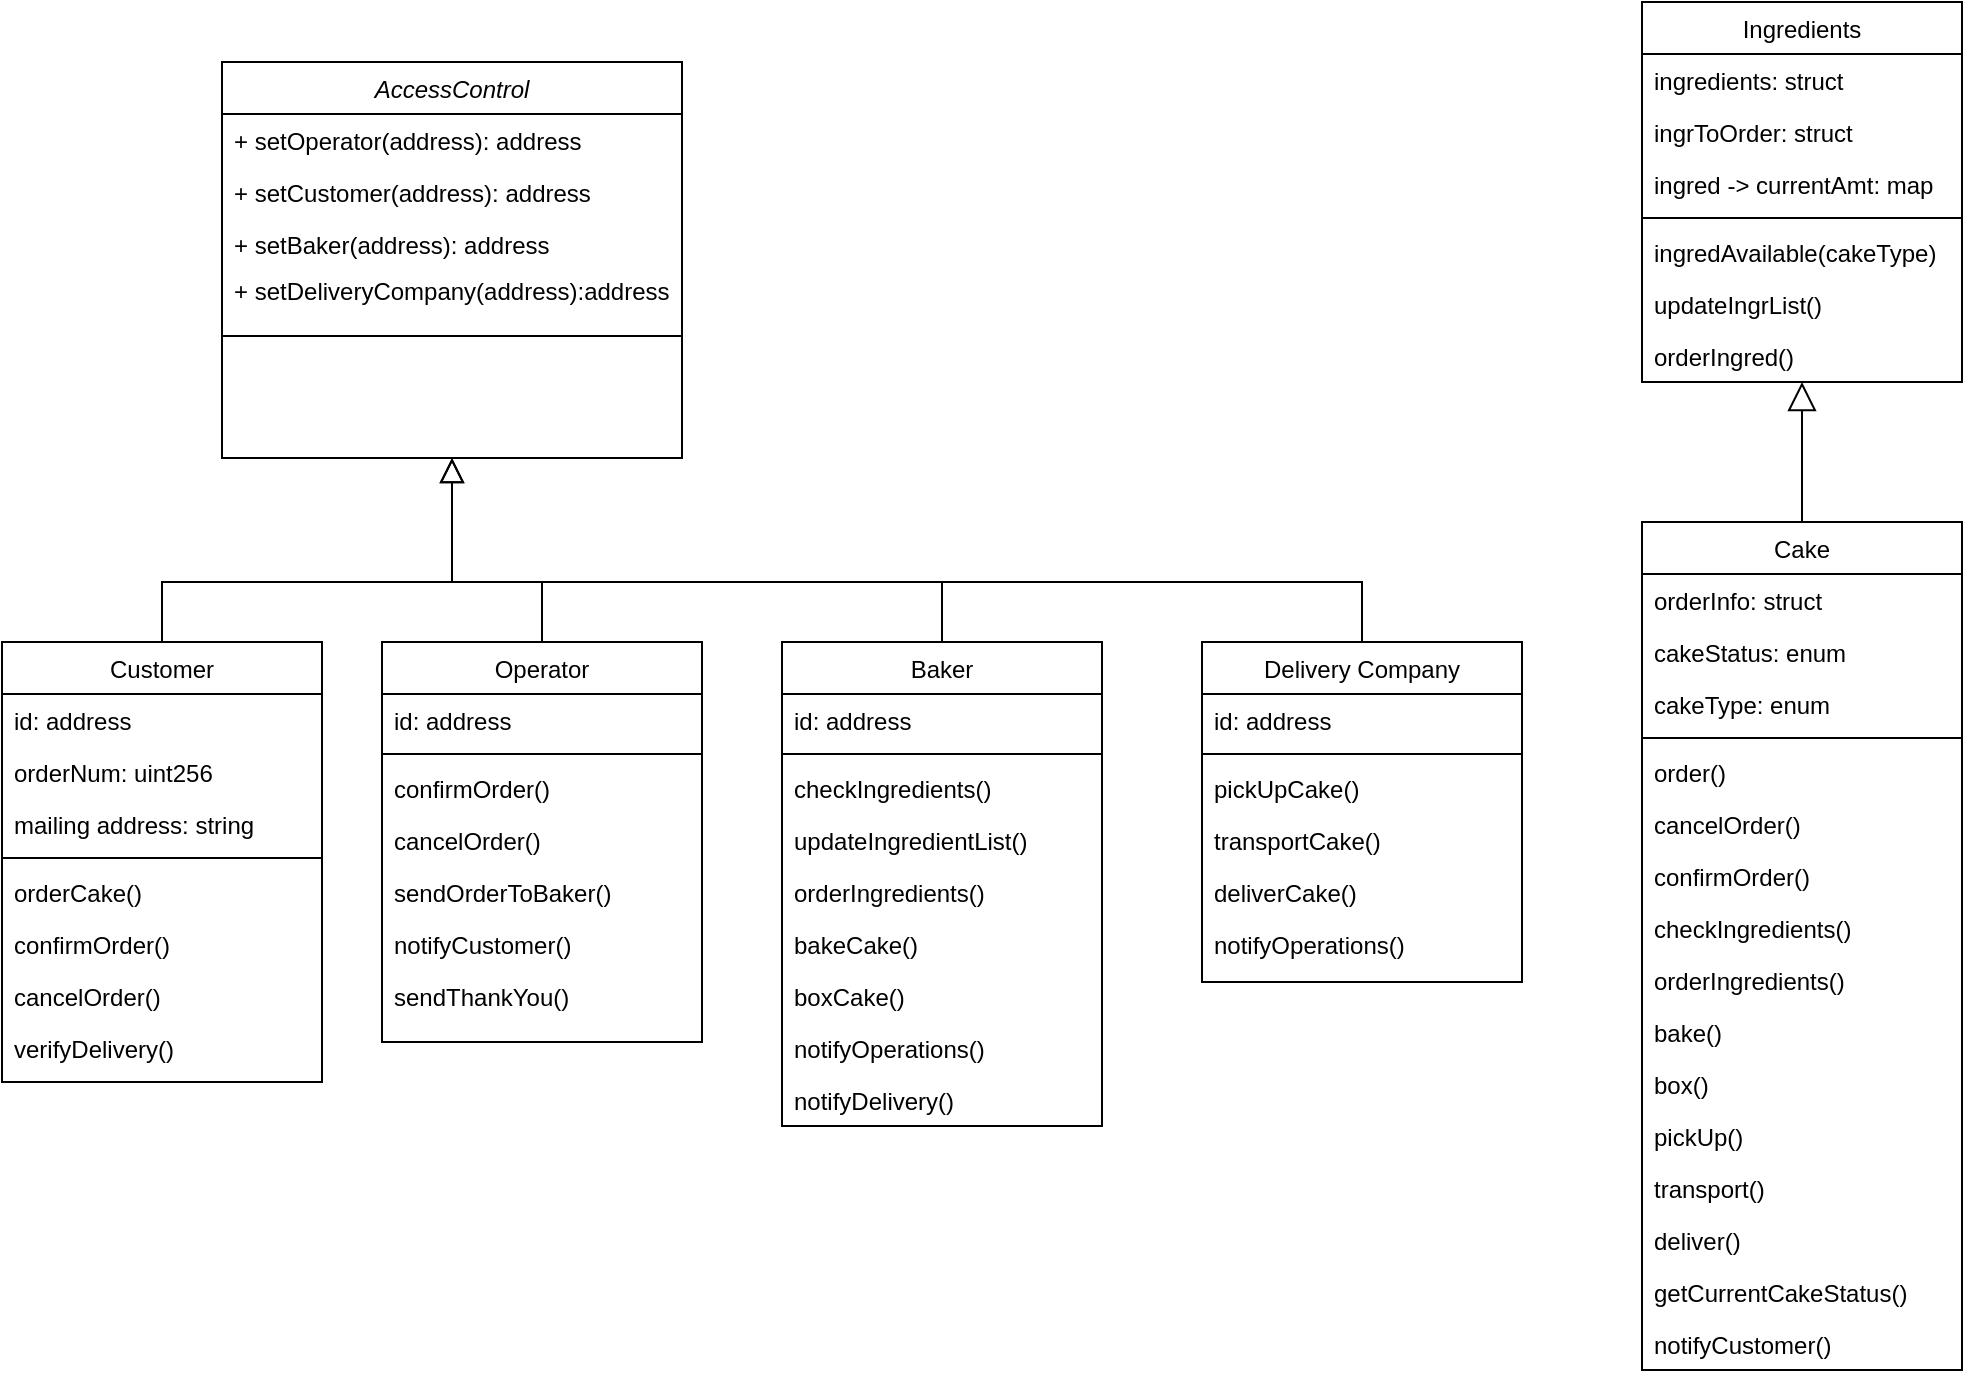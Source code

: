 <mxfile version="16.5.6" type="github">
  <diagram id="C5RBs43oDa-KdzZeNtuy" name="Page-1">
    <mxGraphModel dx="1422" dy="684" grid="1" gridSize="10" guides="1" tooltips="1" connect="1" arrows="1" fold="1" page="1" pageScale="1" pageWidth="827" pageHeight="1169" math="0" shadow="0">
      <root>
        <mxCell id="WIyWlLk6GJQsqaUBKTNV-0" />
        <mxCell id="WIyWlLk6GJQsqaUBKTNV-1" parent="WIyWlLk6GJQsqaUBKTNV-0" />
        <mxCell id="zkfFHV4jXpPFQw0GAbJ--0" value="AccessControl" style="swimlane;fontStyle=2;align=center;verticalAlign=top;childLayout=stackLayout;horizontal=1;startSize=26;horizontalStack=0;resizeParent=1;resizeLast=0;collapsible=1;marginBottom=0;rounded=0;shadow=0;strokeWidth=1;" parent="WIyWlLk6GJQsqaUBKTNV-1" vertex="1">
          <mxGeometry x="150" y="70" width="230" height="198" as="geometry">
            <mxRectangle x="230" y="140" width="160" height="26" as="alternateBounds" />
          </mxGeometry>
        </mxCell>
        <mxCell id="zkfFHV4jXpPFQw0GAbJ--1" value="+ setOperator(address): address" style="text;align=left;verticalAlign=top;spacingLeft=4;spacingRight=4;overflow=hidden;rotatable=0;points=[[0,0.5],[1,0.5]];portConstraint=eastwest;" parent="zkfFHV4jXpPFQw0GAbJ--0" vertex="1">
          <mxGeometry y="26" width="230" height="26" as="geometry" />
        </mxCell>
        <mxCell id="zkfFHV4jXpPFQw0GAbJ--2" value="+ setCustomer(address): address" style="text;align=left;verticalAlign=top;spacingLeft=4;spacingRight=4;overflow=hidden;rotatable=0;points=[[0,0.5],[1,0.5]];portConstraint=eastwest;rounded=0;shadow=0;html=0;" parent="zkfFHV4jXpPFQw0GAbJ--0" vertex="1">
          <mxGeometry y="52" width="230" height="26" as="geometry" />
        </mxCell>
        <mxCell id="zkfFHV4jXpPFQw0GAbJ--3" value="+ setBaker(address): address" style="text;align=left;verticalAlign=top;spacingLeft=4;spacingRight=4;overflow=hidden;rotatable=0;points=[[0,0.5],[1,0.5]];portConstraint=eastwest;rounded=0;shadow=0;html=0;" parent="zkfFHV4jXpPFQw0GAbJ--0" vertex="1">
          <mxGeometry y="78" width="230" height="26" as="geometry" />
        </mxCell>
        <mxCell id="MpG_z1vxm-hFfwKzx8mo-1" value="" style="line;strokeWidth=1;fillColor=none;align=left;verticalAlign=middle;spacingTop=-1;spacingLeft=3;spacingRight=3;rotatable=0;labelPosition=right;points=[];portConstraint=eastwest;" vertex="1" parent="zkfFHV4jXpPFQw0GAbJ--0">
          <mxGeometry y="104" width="230" height="66" as="geometry" />
        </mxCell>
        <mxCell id="zkfFHV4jXpPFQw0GAbJ--12" value="" style="endArrow=block;endSize=10;endFill=0;shadow=0;strokeWidth=1;rounded=0;edgeStyle=elbowEdgeStyle;elbow=vertical;exitX=0.5;exitY=0;exitDx=0;exitDy=0;" parent="WIyWlLk6GJQsqaUBKTNV-1" source="MpG_z1vxm-hFfwKzx8mo-71" target="zkfFHV4jXpPFQw0GAbJ--0" edge="1">
          <mxGeometry width="160" relative="1" as="geometry">
            <mxPoint x="120" y="360" as="sourcePoint" />
            <mxPoint x="200" y="203" as="targetPoint" />
            <Array as="points">
              <mxPoint x="265" y="330" />
            </Array>
          </mxGeometry>
        </mxCell>
        <mxCell id="zkfFHV4jXpPFQw0GAbJ--16" value="" style="endArrow=block;endSize=10;endFill=0;shadow=0;strokeWidth=1;rounded=0;edgeStyle=elbowEdgeStyle;elbow=vertical;exitX=0.5;exitY=0;exitDx=0;exitDy=0;" parent="WIyWlLk6GJQsqaUBKTNV-1" source="MpG_z1vxm-hFfwKzx8mo-61" target="zkfFHV4jXpPFQw0GAbJ--0" edge="1">
          <mxGeometry width="160" relative="1" as="geometry">
            <mxPoint x="310" y="358" as="sourcePoint" />
            <mxPoint x="310" y="271" as="targetPoint" />
            <Array as="points">
              <mxPoint x="265" y="330" />
              <mxPoint x="265" y="330" />
              <mxPoint x="265" y="330" />
              <mxPoint x="265" y="320" />
            </Array>
          </mxGeometry>
        </mxCell>
        <mxCell id="zkfFHV4jXpPFQw0GAbJ--17" value="Cake" style="swimlane;fontStyle=0;align=center;verticalAlign=top;childLayout=stackLayout;horizontal=1;startSize=26;horizontalStack=0;resizeParent=1;resizeLast=0;collapsible=1;marginBottom=0;rounded=0;shadow=0;strokeWidth=1;" parent="WIyWlLk6GJQsqaUBKTNV-1" vertex="1">
          <mxGeometry x="860" y="300" width="160" height="424" as="geometry">
            <mxRectangle x="550" y="140" width="160" height="26" as="alternateBounds" />
          </mxGeometry>
        </mxCell>
        <mxCell id="zkfFHV4jXpPFQw0GAbJ--18" value="orderInfo: struct" style="text;align=left;verticalAlign=top;spacingLeft=4;spacingRight=4;overflow=hidden;rotatable=0;points=[[0,0.5],[1,0.5]];portConstraint=eastwest;" parent="zkfFHV4jXpPFQw0GAbJ--17" vertex="1">
          <mxGeometry y="26" width="160" height="26" as="geometry" />
        </mxCell>
        <mxCell id="MpG_z1vxm-hFfwKzx8mo-56" value="cakeStatus: enum" style="text;align=left;verticalAlign=top;spacingLeft=4;spacingRight=4;overflow=hidden;rotatable=0;points=[[0,0.5],[1,0.5]];portConstraint=eastwest;" vertex="1" parent="zkfFHV4jXpPFQw0GAbJ--17">
          <mxGeometry y="52" width="160" height="26" as="geometry" />
        </mxCell>
        <mxCell id="MpG_z1vxm-hFfwKzx8mo-99" value="cakeType: enum" style="text;align=left;verticalAlign=top;spacingLeft=4;spacingRight=4;overflow=hidden;rotatable=0;points=[[0,0.5],[1,0.5]];portConstraint=eastwest;" vertex="1" parent="zkfFHV4jXpPFQw0GAbJ--17">
          <mxGeometry y="78" width="160" height="26" as="geometry" />
        </mxCell>
        <mxCell id="zkfFHV4jXpPFQw0GAbJ--23" value="" style="line;html=1;strokeWidth=1;align=left;verticalAlign=middle;spacingTop=-1;spacingLeft=3;spacingRight=3;rotatable=0;labelPosition=right;points=[];portConstraint=eastwest;" parent="zkfFHV4jXpPFQw0GAbJ--17" vertex="1">
          <mxGeometry y="104" width="160" height="8" as="geometry" />
        </mxCell>
        <mxCell id="zkfFHV4jXpPFQw0GAbJ--24" value="order()" style="text;align=left;verticalAlign=top;spacingLeft=4;spacingRight=4;overflow=hidden;rotatable=0;points=[[0,0.5],[1,0.5]];portConstraint=eastwest;" parent="zkfFHV4jXpPFQw0GAbJ--17" vertex="1">
          <mxGeometry y="112" width="160" height="26" as="geometry" />
        </mxCell>
        <mxCell id="MpG_z1vxm-hFfwKzx8mo-59" value="cancelOrder()" style="text;align=left;verticalAlign=top;spacingLeft=4;spacingRight=4;overflow=hidden;rotatable=0;points=[[0,0.5],[1,0.5]];portConstraint=eastwest;" vertex="1" parent="zkfFHV4jXpPFQw0GAbJ--17">
          <mxGeometry y="138" width="160" height="26" as="geometry" />
        </mxCell>
        <mxCell id="zkfFHV4jXpPFQw0GAbJ--25" value="confirmOrder()" style="text;align=left;verticalAlign=top;spacingLeft=4;spacingRight=4;overflow=hidden;rotatable=0;points=[[0,0.5],[1,0.5]];portConstraint=eastwest;" parent="zkfFHV4jXpPFQw0GAbJ--17" vertex="1">
          <mxGeometry y="164" width="160" height="26" as="geometry" />
        </mxCell>
        <mxCell id="MpG_z1vxm-hFfwKzx8mo-50" value="checkIngredients()" style="text;align=left;verticalAlign=top;spacingLeft=4;spacingRight=4;overflow=hidden;rotatable=0;points=[[0,0.5],[1,0.5]];portConstraint=eastwest;" vertex="1" parent="zkfFHV4jXpPFQw0GAbJ--17">
          <mxGeometry y="190" width="160" height="26" as="geometry" />
        </mxCell>
        <mxCell id="MpG_z1vxm-hFfwKzx8mo-100" value="orderIngredients()" style="text;align=left;verticalAlign=top;spacingLeft=4;spacingRight=4;overflow=hidden;rotatable=0;points=[[0,0.5],[1,0.5]];portConstraint=eastwest;" vertex="1" parent="zkfFHV4jXpPFQw0GAbJ--17">
          <mxGeometry y="216" width="160" height="26" as="geometry" />
        </mxCell>
        <mxCell id="MpG_z1vxm-hFfwKzx8mo-51" value="bake()" style="text;align=left;verticalAlign=top;spacingLeft=4;spacingRight=4;overflow=hidden;rotatable=0;points=[[0,0.5],[1,0.5]];portConstraint=eastwest;" vertex="1" parent="zkfFHV4jXpPFQw0GAbJ--17">
          <mxGeometry y="242" width="160" height="26" as="geometry" />
        </mxCell>
        <mxCell id="MpG_z1vxm-hFfwKzx8mo-52" value="box()" style="text;align=left;verticalAlign=top;spacingLeft=4;spacingRight=4;overflow=hidden;rotatable=0;points=[[0,0.5],[1,0.5]];portConstraint=eastwest;" vertex="1" parent="zkfFHV4jXpPFQw0GAbJ--17">
          <mxGeometry y="268" width="160" height="26" as="geometry" />
        </mxCell>
        <mxCell id="MpG_z1vxm-hFfwKzx8mo-53" value="pickUp()" style="text;align=left;verticalAlign=top;spacingLeft=4;spacingRight=4;overflow=hidden;rotatable=0;points=[[0,0.5],[1,0.5]];portConstraint=eastwest;" vertex="1" parent="zkfFHV4jXpPFQw0GAbJ--17">
          <mxGeometry y="294" width="160" height="26" as="geometry" />
        </mxCell>
        <mxCell id="MpG_z1vxm-hFfwKzx8mo-54" value="transport()" style="text;align=left;verticalAlign=top;spacingLeft=4;spacingRight=4;overflow=hidden;rotatable=0;points=[[0,0.5],[1,0.5]];portConstraint=eastwest;" vertex="1" parent="zkfFHV4jXpPFQw0GAbJ--17">
          <mxGeometry y="320" width="160" height="26" as="geometry" />
        </mxCell>
        <mxCell id="MpG_z1vxm-hFfwKzx8mo-55" value="deliver()" style="text;align=left;verticalAlign=top;spacingLeft=4;spacingRight=4;overflow=hidden;rotatable=0;points=[[0,0.5],[1,0.5]];portConstraint=eastwest;" vertex="1" parent="zkfFHV4jXpPFQw0GAbJ--17">
          <mxGeometry y="346" width="160" height="26" as="geometry" />
        </mxCell>
        <mxCell id="MpG_z1vxm-hFfwKzx8mo-57" value="getCurrentCakeStatus()" style="text;align=left;verticalAlign=top;spacingLeft=4;spacingRight=4;overflow=hidden;rotatable=0;points=[[0,0.5],[1,0.5]];portConstraint=eastwest;" vertex="1" parent="zkfFHV4jXpPFQw0GAbJ--17">
          <mxGeometry y="372" width="160" height="26" as="geometry" />
        </mxCell>
        <mxCell id="MpG_z1vxm-hFfwKzx8mo-58" value="notifyCustomer()" style="text;align=left;verticalAlign=top;spacingLeft=4;spacingRight=4;overflow=hidden;rotatable=0;points=[[0,0.5],[1,0.5]];portConstraint=eastwest;" vertex="1" parent="zkfFHV4jXpPFQw0GAbJ--17">
          <mxGeometry y="398" width="160" height="26" as="geometry" />
        </mxCell>
        <mxCell id="MpG_z1vxm-hFfwKzx8mo-0" value="+ setDeliveryCompany(address):address" style="text;align=left;verticalAlign=top;spacingLeft=4;spacingRight=4;overflow=hidden;rotatable=0;points=[[0,0.5],[1,0.5]];portConstraint=eastwest;rounded=0;shadow=0;html=0;" vertex="1" parent="WIyWlLk6GJQsqaUBKTNV-1">
          <mxGeometry x="150" y="171" width="230" height="26" as="geometry" />
        </mxCell>
        <mxCell id="MpG_z1vxm-hFfwKzx8mo-3" value="Baker" style="swimlane;fontStyle=0;align=center;verticalAlign=top;childLayout=stackLayout;horizontal=1;startSize=26;horizontalStack=0;resizeParent=1;resizeLast=0;collapsible=1;marginBottom=0;rounded=0;shadow=0;strokeWidth=1;" vertex="1" parent="WIyWlLk6GJQsqaUBKTNV-1">
          <mxGeometry x="430" y="360" width="160" height="242" as="geometry">
            <mxRectangle x="130" y="380" width="160" height="26" as="alternateBounds" />
          </mxGeometry>
        </mxCell>
        <mxCell id="MpG_z1vxm-hFfwKzx8mo-4" value="id: address" style="text;align=left;verticalAlign=top;spacingLeft=4;spacingRight=4;overflow=hidden;rotatable=0;points=[[0,0.5],[1,0.5]];portConstraint=eastwest;" vertex="1" parent="MpG_z1vxm-hFfwKzx8mo-3">
          <mxGeometry y="26" width="160" height="26" as="geometry" />
        </mxCell>
        <mxCell id="MpG_z1vxm-hFfwKzx8mo-6" value="" style="line;html=1;strokeWidth=1;align=left;verticalAlign=middle;spacingTop=-1;spacingLeft=3;spacingRight=3;rotatable=0;labelPosition=right;points=[];portConstraint=eastwest;" vertex="1" parent="MpG_z1vxm-hFfwKzx8mo-3">
          <mxGeometry y="52" width="160" height="8" as="geometry" />
        </mxCell>
        <mxCell id="MpG_z1vxm-hFfwKzx8mo-8" value="checkIngredients()" style="text;align=left;verticalAlign=top;spacingLeft=4;spacingRight=4;overflow=hidden;rotatable=0;points=[[0,0.5],[1,0.5]];portConstraint=eastwest;" vertex="1" parent="MpG_z1vxm-hFfwKzx8mo-3">
          <mxGeometry y="60" width="160" height="26" as="geometry" />
        </mxCell>
        <mxCell id="MpG_z1vxm-hFfwKzx8mo-80" value="updateIngredientList()" style="text;align=left;verticalAlign=top;spacingLeft=4;spacingRight=4;overflow=hidden;rotatable=0;points=[[0,0.5],[1,0.5]];portConstraint=eastwest;" vertex="1" parent="MpG_z1vxm-hFfwKzx8mo-3">
          <mxGeometry y="86" width="160" height="26" as="geometry" />
        </mxCell>
        <mxCell id="MpG_z1vxm-hFfwKzx8mo-81" value="orderIngredients()" style="text;align=left;verticalAlign=top;spacingLeft=4;spacingRight=4;overflow=hidden;rotatable=0;points=[[0,0.5],[1,0.5]];portConstraint=eastwest;" vertex="1" parent="MpG_z1vxm-hFfwKzx8mo-3">
          <mxGeometry y="112" width="160" height="26" as="geometry" />
        </mxCell>
        <mxCell id="MpG_z1vxm-hFfwKzx8mo-82" value="bakeCake()" style="text;align=left;verticalAlign=top;spacingLeft=4;spacingRight=4;overflow=hidden;rotatable=0;points=[[0,0.5],[1,0.5]];portConstraint=eastwest;" vertex="1" parent="MpG_z1vxm-hFfwKzx8mo-3">
          <mxGeometry y="138" width="160" height="26" as="geometry" />
        </mxCell>
        <mxCell id="MpG_z1vxm-hFfwKzx8mo-83" value="boxCake()" style="text;align=left;verticalAlign=top;spacingLeft=4;spacingRight=4;overflow=hidden;rotatable=0;points=[[0,0.5],[1,0.5]];portConstraint=eastwest;" vertex="1" parent="MpG_z1vxm-hFfwKzx8mo-3">
          <mxGeometry y="164" width="160" height="26" as="geometry" />
        </mxCell>
        <mxCell id="MpG_z1vxm-hFfwKzx8mo-84" value="notifyOperations()" style="text;align=left;verticalAlign=top;spacingLeft=4;spacingRight=4;overflow=hidden;rotatable=0;points=[[0,0.5],[1,0.5]];portConstraint=eastwest;" vertex="1" parent="MpG_z1vxm-hFfwKzx8mo-3">
          <mxGeometry y="190" width="160" height="26" as="geometry" />
        </mxCell>
        <mxCell id="MpG_z1vxm-hFfwKzx8mo-85" value="notifyDelivery()" style="text;align=left;verticalAlign=top;spacingLeft=4;spacingRight=4;overflow=hidden;rotatable=0;points=[[0,0.5],[1,0.5]];portConstraint=eastwest;" vertex="1" parent="MpG_z1vxm-hFfwKzx8mo-3">
          <mxGeometry y="216" width="160" height="26" as="geometry" />
        </mxCell>
        <mxCell id="MpG_z1vxm-hFfwKzx8mo-31" value="Delivery Company" style="swimlane;fontStyle=0;align=center;verticalAlign=top;childLayout=stackLayout;horizontal=1;startSize=26;horizontalStack=0;resizeParent=1;resizeLast=0;collapsible=1;marginBottom=0;rounded=0;shadow=0;strokeWidth=1;" vertex="1" parent="WIyWlLk6GJQsqaUBKTNV-1">
          <mxGeometry x="640" y="360" width="160" height="170" as="geometry">
            <mxRectangle x="130" y="380" width="160" height="26" as="alternateBounds" />
          </mxGeometry>
        </mxCell>
        <mxCell id="MpG_z1vxm-hFfwKzx8mo-32" value="id: address" style="text;align=left;verticalAlign=top;spacingLeft=4;spacingRight=4;overflow=hidden;rotatable=0;points=[[0,0.5],[1,0.5]];portConstraint=eastwest;" vertex="1" parent="MpG_z1vxm-hFfwKzx8mo-31">
          <mxGeometry y="26" width="160" height="26" as="geometry" />
        </mxCell>
        <mxCell id="MpG_z1vxm-hFfwKzx8mo-34" value="" style="line;html=1;strokeWidth=1;align=left;verticalAlign=middle;spacingTop=-1;spacingLeft=3;spacingRight=3;rotatable=0;labelPosition=right;points=[];portConstraint=eastwest;" vertex="1" parent="MpG_z1vxm-hFfwKzx8mo-31">
          <mxGeometry y="52" width="160" height="8" as="geometry" />
        </mxCell>
        <mxCell id="MpG_z1vxm-hFfwKzx8mo-36" value="pickUpCake()" style="text;align=left;verticalAlign=top;spacingLeft=4;spacingRight=4;overflow=hidden;rotatable=0;points=[[0,0.5],[1,0.5]];portConstraint=eastwest;" vertex="1" parent="MpG_z1vxm-hFfwKzx8mo-31">
          <mxGeometry y="60" width="160" height="26" as="geometry" />
        </mxCell>
        <mxCell id="MpG_z1vxm-hFfwKzx8mo-87" value="transportCake()" style="text;align=left;verticalAlign=top;spacingLeft=4;spacingRight=4;overflow=hidden;rotatable=0;points=[[0,0.5],[1,0.5]];portConstraint=eastwest;" vertex="1" parent="MpG_z1vxm-hFfwKzx8mo-31">
          <mxGeometry y="86" width="160" height="26" as="geometry" />
        </mxCell>
        <mxCell id="MpG_z1vxm-hFfwKzx8mo-88" value="deliverCake()" style="text;align=left;verticalAlign=top;spacingLeft=4;spacingRight=4;overflow=hidden;rotatable=0;points=[[0,0.5],[1,0.5]];portConstraint=eastwest;" vertex="1" parent="MpG_z1vxm-hFfwKzx8mo-31">
          <mxGeometry y="112" width="160" height="26" as="geometry" />
        </mxCell>
        <mxCell id="MpG_z1vxm-hFfwKzx8mo-86" value="notifyOperations()" style="text;align=left;verticalAlign=top;spacingLeft=4;spacingRight=4;overflow=hidden;rotatable=0;points=[[0,0.5],[1,0.5]];portConstraint=eastwest;" vertex="1" parent="MpG_z1vxm-hFfwKzx8mo-31">
          <mxGeometry y="138" width="160" height="26" as="geometry" />
        </mxCell>
        <mxCell id="MpG_z1vxm-hFfwKzx8mo-39" value="" style="edgeStyle=elbowEdgeStyle;html=1;elbow=vertical;verticalAlign=bottom;endArrow=none;rounded=0;entryX=0.5;entryY=0;entryDx=0;entryDy=0;" edge="1" parent="WIyWlLk6GJQsqaUBKTNV-1" target="MpG_z1vxm-hFfwKzx8mo-31">
          <mxGeometry x="1" relative="1" as="geometry">
            <mxPoint x="700" y="304" as="targetPoint" />
            <mxPoint x="510" y="330" as="sourcePoint" />
            <Array as="points">
              <mxPoint x="690" y="330" />
              <mxPoint x="670" y="281" />
              <mxPoint x="670" y="310" />
              <mxPoint x="700" y="320" />
              <mxPoint x="760" y="290" />
              <mxPoint x="690" y="280" />
              <mxPoint x="750" y="293" />
            </Array>
          </mxGeometry>
        </mxCell>
        <mxCell id="MpG_z1vxm-hFfwKzx8mo-40" value="" style="edgeStyle=elbowEdgeStyle;html=1;elbow=vertical;verticalAlign=bottom;endArrow=none;rounded=0;entryX=0.5;entryY=0;entryDx=0;entryDy=0;" edge="1" parent="WIyWlLk6GJQsqaUBKTNV-1" target="MpG_z1vxm-hFfwKzx8mo-3">
          <mxGeometry x="1" relative="1" as="geometry">
            <mxPoint x="560" y="304" as="targetPoint" />
            <mxPoint x="280" y="330" as="sourcePoint" />
            <Array as="points">
              <mxPoint x="330" y="330" />
              <mxPoint x="450" y="280" />
              <mxPoint x="420" y="280" />
              <mxPoint x="280" y="300" />
              <mxPoint x="410" y="330" />
              <mxPoint x="380" y="300" />
            </Array>
          </mxGeometry>
        </mxCell>
        <mxCell id="MpG_z1vxm-hFfwKzx8mo-61" value="Operator" style="swimlane;fontStyle=0;align=center;verticalAlign=top;childLayout=stackLayout;horizontal=1;startSize=26;horizontalStack=0;resizeParent=1;resizeLast=0;collapsible=1;marginBottom=0;rounded=0;shadow=0;strokeWidth=1;" vertex="1" parent="WIyWlLk6GJQsqaUBKTNV-1">
          <mxGeometry x="230" y="360" width="160" height="200" as="geometry">
            <mxRectangle x="130" y="380" width="160" height="26" as="alternateBounds" />
          </mxGeometry>
        </mxCell>
        <mxCell id="MpG_z1vxm-hFfwKzx8mo-62" value="id: address" style="text;align=left;verticalAlign=top;spacingLeft=4;spacingRight=4;overflow=hidden;rotatable=0;points=[[0,0.5],[1,0.5]];portConstraint=eastwest;" vertex="1" parent="MpG_z1vxm-hFfwKzx8mo-61">
          <mxGeometry y="26" width="160" height="26" as="geometry" />
        </mxCell>
        <mxCell id="MpG_z1vxm-hFfwKzx8mo-64" value="" style="line;html=1;strokeWidth=1;align=left;verticalAlign=middle;spacingTop=-1;spacingLeft=3;spacingRight=3;rotatable=0;labelPosition=right;points=[];portConstraint=eastwest;" vertex="1" parent="MpG_z1vxm-hFfwKzx8mo-61">
          <mxGeometry y="52" width="160" height="8" as="geometry" />
        </mxCell>
        <mxCell id="MpG_z1vxm-hFfwKzx8mo-66" value="confirmOrder()" style="text;align=left;verticalAlign=top;spacingLeft=4;spacingRight=4;overflow=hidden;rotatable=0;points=[[0,0.5],[1,0.5]];portConstraint=eastwest;" vertex="1" parent="MpG_z1vxm-hFfwKzx8mo-61">
          <mxGeometry y="60" width="160" height="26" as="geometry" />
        </mxCell>
        <mxCell id="MpG_z1vxm-hFfwKzx8mo-68" value="cancelOrder()" style="text;align=left;verticalAlign=top;spacingLeft=4;spacingRight=4;overflow=hidden;rotatable=0;points=[[0,0.5],[1,0.5]];portConstraint=eastwest;" vertex="1" parent="MpG_z1vxm-hFfwKzx8mo-61">
          <mxGeometry y="86" width="160" height="26" as="geometry" />
        </mxCell>
        <mxCell id="MpG_z1vxm-hFfwKzx8mo-67" value="sendOrderToBaker()" style="text;align=left;verticalAlign=top;spacingLeft=4;spacingRight=4;overflow=hidden;rotatable=0;points=[[0,0.5],[1,0.5]];portConstraint=eastwest;" vertex="1" parent="MpG_z1vxm-hFfwKzx8mo-61">
          <mxGeometry y="112" width="160" height="26" as="geometry" />
        </mxCell>
        <mxCell id="MpG_z1vxm-hFfwKzx8mo-69" value="notifyCustomer()" style="text;align=left;verticalAlign=top;spacingLeft=4;spacingRight=4;overflow=hidden;rotatable=0;points=[[0,0.5],[1,0.5]];portConstraint=eastwest;" vertex="1" parent="MpG_z1vxm-hFfwKzx8mo-61">
          <mxGeometry y="138" width="160" height="26" as="geometry" />
        </mxCell>
        <mxCell id="MpG_z1vxm-hFfwKzx8mo-70" value="sendThankYou()" style="text;align=left;verticalAlign=top;spacingLeft=4;spacingRight=4;overflow=hidden;rotatable=0;points=[[0,0.5],[1,0.5]];portConstraint=eastwest;" vertex="1" parent="MpG_z1vxm-hFfwKzx8mo-61">
          <mxGeometry y="164" width="160" height="26" as="geometry" />
        </mxCell>
        <mxCell id="MpG_z1vxm-hFfwKzx8mo-71" value="Customer" style="swimlane;fontStyle=0;align=center;verticalAlign=top;childLayout=stackLayout;horizontal=1;startSize=26;horizontalStack=0;resizeParent=1;resizeLast=0;collapsible=1;marginBottom=0;rounded=0;shadow=0;strokeWidth=1;" vertex="1" parent="WIyWlLk6GJQsqaUBKTNV-1">
          <mxGeometry x="40" y="360" width="160" height="220" as="geometry">
            <mxRectangle x="130" y="380" width="160" height="26" as="alternateBounds" />
          </mxGeometry>
        </mxCell>
        <mxCell id="MpG_z1vxm-hFfwKzx8mo-72" value="id: address" style="text;align=left;verticalAlign=top;spacingLeft=4;spacingRight=4;overflow=hidden;rotatable=0;points=[[0,0.5],[1,0.5]];portConstraint=eastwest;" vertex="1" parent="MpG_z1vxm-hFfwKzx8mo-71">
          <mxGeometry y="26" width="160" height="26" as="geometry" />
        </mxCell>
        <mxCell id="MpG_z1vxm-hFfwKzx8mo-73" value="orderNum: uint256" style="text;align=left;verticalAlign=top;spacingLeft=4;spacingRight=4;overflow=hidden;rotatable=0;points=[[0,0.5],[1,0.5]];portConstraint=eastwest;rounded=0;shadow=0;html=0;" vertex="1" parent="MpG_z1vxm-hFfwKzx8mo-71">
          <mxGeometry y="52" width="160" height="26" as="geometry" />
        </mxCell>
        <mxCell id="MpG_z1vxm-hFfwKzx8mo-77" value="mailing address: string" style="text;align=left;verticalAlign=top;spacingLeft=4;spacingRight=4;overflow=hidden;rotatable=0;points=[[0,0.5],[1,0.5]];portConstraint=eastwest;rounded=0;shadow=0;html=0;" vertex="1" parent="MpG_z1vxm-hFfwKzx8mo-71">
          <mxGeometry y="78" width="160" height="26" as="geometry" />
        </mxCell>
        <mxCell id="MpG_z1vxm-hFfwKzx8mo-74" value="" style="line;html=1;strokeWidth=1;align=left;verticalAlign=middle;spacingTop=-1;spacingLeft=3;spacingRight=3;rotatable=0;labelPosition=right;points=[];portConstraint=eastwest;" vertex="1" parent="MpG_z1vxm-hFfwKzx8mo-71">
          <mxGeometry y="104" width="160" height="8" as="geometry" />
        </mxCell>
        <mxCell id="MpG_z1vxm-hFfwKzx8mo-76" value="orderCake()" style="text;align=left;verticalAlign=top;spacingLeft=4;spacingRight=4;overflow=hidden;rotatable=0;points=[[0,0.5],[1,0.5]];portConstraint=eastwest;" vertex="1" parent="MpG_z1vxm-hFfwKzx8mo-71">
          <mxGeometry y="112" width="160" height="26" as="geometry" />
        </mxCell>
        <mxCell id="MpG_z1vxm-hFfwKzx8mo-78" value="confirmOrder()" style="text;align=left;verticalAlign=top;spacingLeft=4;spacingRight=4;overflow=hidden;rotatable=0;points=[[0,0.5],[1,0.5]];portConstraint=eastwest;" vertex="1" parent="MpG_z1vxm-hFfwKzx8mo-71">
          <mxGeometry y="138" width="160" height="26" as="geometry" />
        </mxCell>
        <mxCell id="MpG_z1vxm-hFfwKzx8mo-79" value="cancelOrder()" style="text;align=left;verticalAlign=top;spacingLeft=4;spacingRight=4;overflow=hidden;rotatable=0;points=[[0,0.5],[1,0.5]];portConstraint=eastwest;" vertex="1" parent="MpG_z1vxm-hFfwKzx8mo-71">
          <mxGeometry y="164" width="160" height="26" as="geometry" />
        </mxCell>
        <mxCell id="MpG_z1vxm-hFfwKzx8mo-89" value="verifyDelivery()" style="text;align=left;verticalAlign=top;spacingLeft=4;spacingRight=4;overflow=hidden;rotatable=0;points=[[0,0.5],[1,0.5]];portConstraint=eastwest;" vertex="1" parent="MpG_z1vxm-hFfwKzx8mo-71">
          <mxGeometry y="190" width="160" height="26" as="geometry" />
        </mxCell>
        <mxCell id="MpG_z1vxm-hFfwKzx8mo-94" value="Ingredients" style="swimlane;fontStyle=0;align=center;verticalAlign=top;childLayout=stackLayout;horizontal=1;startSize=26;horizontalStack=0;resizeParent=1;resizeParentMax=0;resizeLast=0;collapsible=1;marginBottom=0;" vertex="1" parent="WIyWlLk6GJQsqaUBKTNV-1">
          <mxGeometry x="860" y="40" width="160" height="190" as="geometry" />
        </mxCell>
        <mxCell id="MpG_z1vxm-hFfwKzx8mo-95" value="ingredients: struct" style="text;strokeColor=none;fillColor=none;align=left;verticalAlign=top;spacingLeft=4;spacingRight=4;overflow=hidden;rotatable=0;points=[[0,0.5],[1,0.5]];portConstraint=eastwest;" vertex="1" parent="MpG_z1vxm-hFfwKzx8mo-94">
          <mxGeometry y="26" width="160" height="26" as="geometry" />
        </mxCell>
        <mxCell id="MpG_z1vxm-hFfwKzx8mo-101" value="ingrToOrder: struct" style="text;strokeColor=none;fillColor=none;align=left;verticalAlign=top;spacingLeft=4;spacingRight=4;overflow=hidden;rotatable=0;points=[[0,0.5],[1,0.5]];portConstraint=eastwest;" vertex="1" parent="MpG_z1vxm-hFfwKzx8mo-94">
          <mxGeometry y="52" width="160" height="26" as="geometry" />
        </mxCell>
        <mxCell id="MpG_z1vxm-hFfwKzx8mo-98" value="ingred -&gt; currentAmt: map" style="text;strokeColor=none;fillColor=none;align=left;verticalAlign=top;spacingLeft=4;spacingRight=4;overflow=hidden;rotatable=0;points=[[0,0.5],[1,0.5]];portConstraint=eastwest;" vertex="1" parent="MpG_z1vxm-hFfwKzx8mo-94">
          <mxGeometry y="78" width="160" height="26" as="geometry" />
        </mxCell>
        <mxCell id="MpG_z1vxm-hFfwKzx8mo-96" value="" style="line;strokeWidth=1;fillColor=none;align=left;verticalAlign=middle;spacingTop=-1;spacingLeft=3;spacingRight=3;rotatable=0;labelPosition=right;points=[];portConstraint=eastwest;" vertex="1" parent="MpG_z1vxm-hFfwKzx8mo-94">
          <mxGeometry y="104" width="160" height="8" as="geometry" />
        </mxCell>
        <mxCell id="MpG_z1vxm-hFfwKzx8mo-97" value="ingredAvailable(cakeType)" style="text;strokeColor=none;fillColor=none;align=left;verticalAlign=top;spacingLeft=4;spacingRight=4;overflow=hidden;rotatable=0;points=[[0,0.5],[1,0.5]];portConstraint=eastwest;" vertex="1" parent="MpG_z1vxm-hFfwKzx8mo-94">
          <mxGeometry y="112" width="160" height="26" as="geometry" />
        </mxCell>
        <mxCell id="MpG_z1vxm-hFfwKzx8mo-103" value="updateIngrList()" style="text;strokeColor=none;fillColor=none;align=left;verticalAlign=top;spacingLeft=4;spacingRight=4;overflow=hidden;rotatable=0;points=[[0,0.5],[1,0.5]];portConstraint=eastwest;" vertex="1" parent="MpG_z1vxm-hFfwKzx8mo-94">
          <mxGeometry y="138" width="160" height="26" as="geometry" />
        </mxCell>
        <mxCell id="MpG_z1vxm-hFfwKzx8mo-102" value="orderIngred()" style="text;strokeColor=none;fillColor=none;align=left;verticalAlign=top;spacingLeft=4;spacingRight=4;overflow=hidden;rotatable=0;points=[[0,0.5],[1,0.5]];portConstraint=eastwest;" vertex="1" parent="MpG_z1vxm-hFfwKzx8mo-94">
          <mxGeometry y="164" width="160" height="26" as="geometry" />
        </mxCell>
        <mxCell id="MpG_z1vxm-hFfwKzx8mo-109" value="" style="edgeStyle=none;html=1;endSize=12;endArrow=block;endFill=0;rounded=0;exitX=0.5;exitY=0;exitDx=0;exitDy=0;entryX=0.5;entryY=1;entryDx=0;entryDy=0;" edge="1" parent="WIyWlLk6GJQsqaUBKTNV-1" source="zkfFHV4jXpPFQw0GAbJ--17" target="MpG_z1vxm-hFfwKzx8mo-94">
          <mxGeometry width="160" relative="1" as="geometry">
            <mxPoint x="910" y="280" as="sourcePoint" />
            <mxPoint x="1070" y="280" as="targetPoint" />
          </mxGeometry>
        </mxCell>
      </root>
    </mxGraphModel>
  </diagram>
</mxfile>
